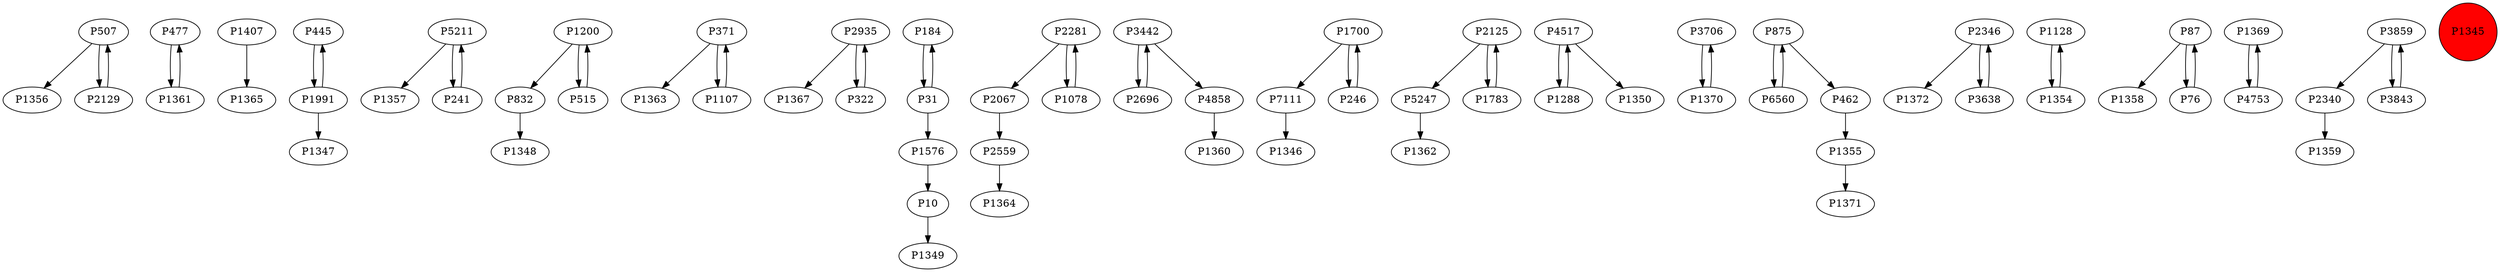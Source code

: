 digraph {
	P507 -> P1356
	P477 -> P1361
	P1407 -> P1365
	P445 -> P1991
	P5211 -> P1357
	P832 -> P1348
	P371 -> P1363
	P2935 -> P1367
	P507 -> P2129
	P184 -> P31
	P2281 -> P2067
	P3442 -> P2696
	P1700 -> P7111
	P371 -> P1107
	P1107 -> P371
	P5247 -> P1362
	P4517 -> P1288
	P3706 -> P1370
	P1355 -> P1371
	P5211 -> P241
	P31 -> P184
	P4858 -> P1360
	P322 -> P2935
	P2346 -> P1372
	P1128 -> P1354
	P31 -> P1576
	P87 -> P1358
	P1354 -> P1128
	P1369 -> P4753
	P2129 -> P507
	P3638 -> P2346
	P2340 -> P1359
	P3859 -> P3843
	P246 -> P1700
	P1078 -> P2281
	P3442 -> P4858
	P2346 -> P3638
	P1370 -> P3706
	P1200 -> P832
	P515 -> P1200
	P1991 -> P1347
	P6560 -> P875
	P76 -> P87
	P7111 -> P1346
	P2559 -> P1364
	P10 -> P1349
	P2281 -> P1078
	P3859 -> P2340
	P2125 -> P1783
	P1700 -> P246
	P875 -> P6560
	P3843 -> P3859
	P1783 -> P2125
	P4753 -> P1369
	P1200 -> P515
	P2125 -> P5247
	P2067 -> P2559
	P1288 -> P4517
	P462 -> P1355
	P87 -> P76
	P1361 -> P477
	P2696 -> P3442
	P1991 -> P445
	P241 -> P5211
	P1576 -> P10
	P2935 -> P322
	P4517 -> P1350
	P875 -> P462
	P1345 [shape=circle]
	P1345 [style=filled]
	P1345 [fillcolor=red]
}
